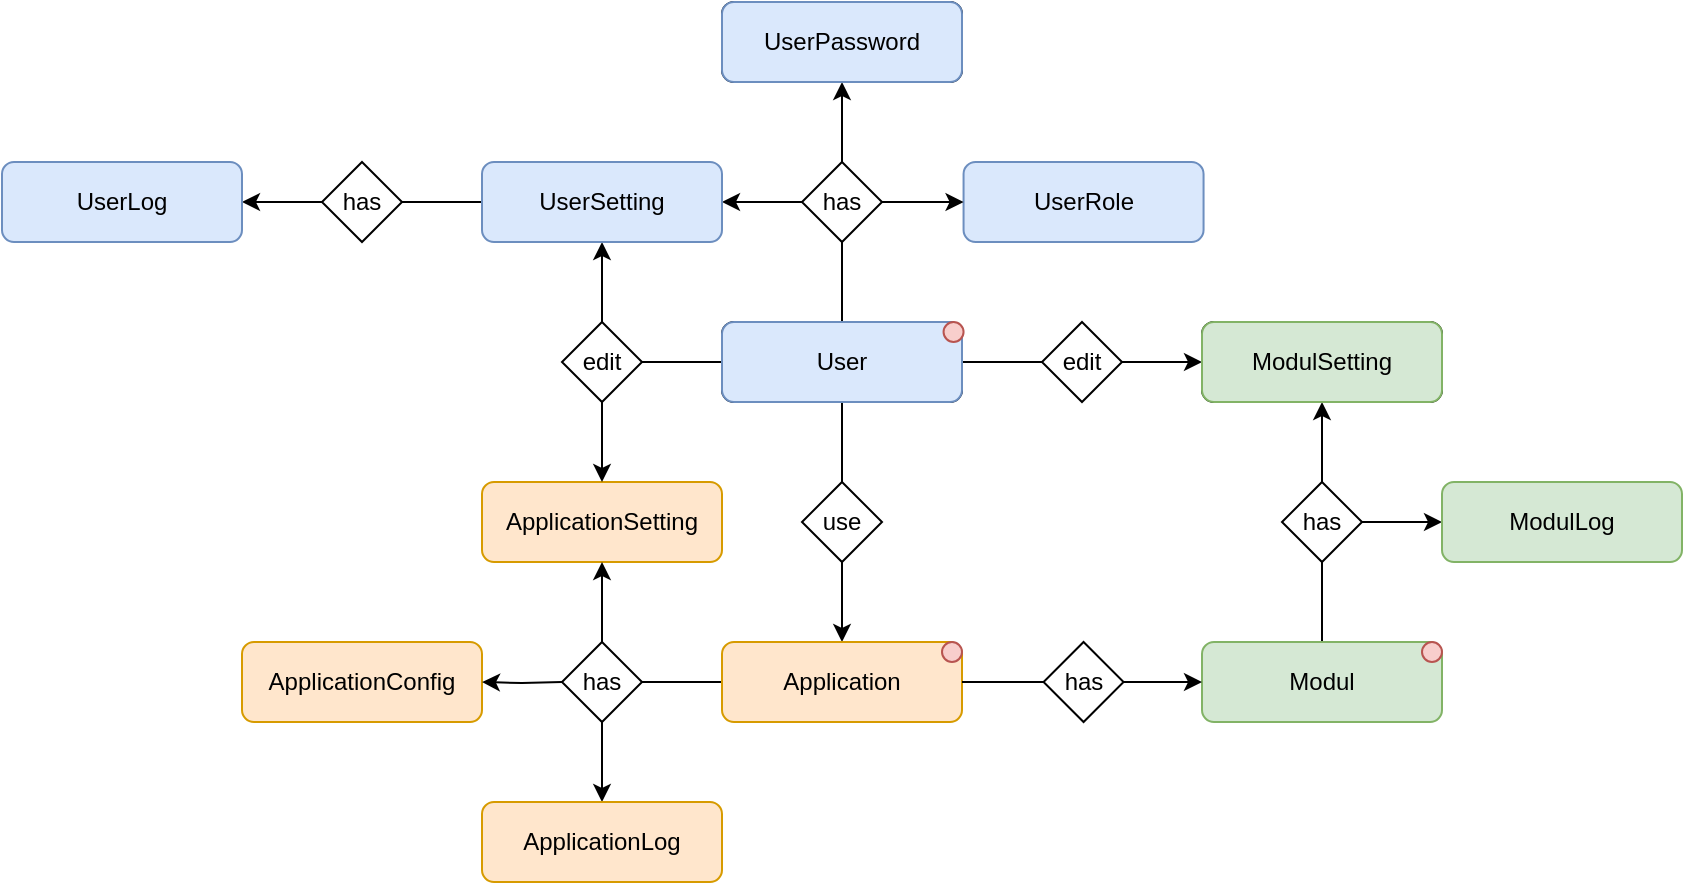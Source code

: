 <mxfile version="20.8.10" type="device" pages="2"><diagram name="Seite-1" id="E2EwAMjpNELXFLB1a2AX"><mxGraphModel dx="1619" dy="1180" grid="1" gridSize="10" guides="1" tooltips="1" connect="1" arrows="1" fold="1" page="1" pageScale="1" pageWidth="827" pageHeight="1169" math="0" shadow="0"><root><mxCell id="0"/><mxCell id="1" parent="0"/><mxCell id="QJ6_dsfT4FjdB7_x52vV-10" style="edgeStyle=orthogonalEdgeStyle;rounded=0;orthogonalLoop=1;jettySize=auto;html=1;exitX=1;exitY=0.5;exitDx=0;exitDy=0;entryX=0;entryY=0.5;entryDx=0;entryDy=0;strokeColor=none;endArrow=none;endFill=0;" parent="1" source="QJ6_dsfT4FjdB7_x52vV-1" target="QJ6_dsfT4FjdB7_x52vV-8" edge="1"><mxGeometry relative="1" as="geometry"/></mxCell><mxCell id="QJ6_dsfT4FjdB7_x52vV-11" style="edgeStyle=orthogonalEdgeStyle;rounded=0;orthogonalLoop=1;jettySize=auto;html=1;exitX=0.5;exitY=0;exitDx=0;exitDy=0;entryX=0.5;entryY=1;entryDx=0;entryDy=0;endArrow=none;endFill=0;" parent="1" source="QJ6_dsfT4FjdB7_x52vV-1" target="QJ6_dsfT4FjdB7_x52vV-8" edge="1"><mxGeometry relative="1" as="geometry"/></mxCell><mxCell id="QJ6_dsfT4FjdB7_x52vV-1" value="Modul" style="rounded=1;whiteSpace=wrap;html=1;fillColor=#d5e8d4;strokeColor=#82b366;" parent="1" vertex="1"><mxGeometry x="520" y="340" width="120" height="40" as="geometry"/></mxCell><mxCell id="QJ6_dsfT4FjdB7_x52vV-15" style="edgeStyle=orthogonalEdgeStyle;rounded=0;orthogonalLoop=1;jettySize=auto;html=1;exitX=1;exitY=0.5;exitDx=0;exitDy=0;entryX=0;entryY=0.5;entryDx=0;entryDy=0;endArrow=none;endFill=0;" parent="1" source="QJ6_dsfT4FjdB7_x52vV-2" target="QJ6_dsfT4FjdB7_x52vV-13" edge="1"><mxGeometry relative="1" as="geometry"/></mxCell><mxCell id="QJ6_dsfT4FjdB7_x52vV-17" style="edgeStyle=orthogonalEdgeStyle;rounded=0;orthogonalLoop=1;jettySize=auto;html=1;exitX=0.5;exitY=0;exitDx=0;exitDy=0;entryX=0.5;entryY=1;entryDx=0;entryDy=0;endArrow=none;endFill=0;" parent="1" source="QJ6_dsfT4FjdB7_x52vV-2" target="QJ6_dsfT4FjdB7_x52vV-16" edge="1"><mxGeometry relative="1" as="geometry"/></mxCell><mxCell id="QJ6_dsfT4FjdB7_x52vV-23" style="edgeStyle=orthogonalEdgeStyle;rounded=0;orthogonalLoop=1;jettySize=auto;html=1;exitX=0.5;exitY=1;exitDx=0;exitDy=0;entryX=0.5;entryY=0;entryDx=0;entryDy=0;endArrow=none;endFill=0;" parent="1" source="QJ6_dsfT4FjdB7_x52vV-2" target="QJ6_dsfT4FjdB7_x52vV-22" edge="1"><mxGeometry relative="1" as="geometry"><mxPoint x="340" y="260" as="sourcePoint"/></mxGeometry></mxCell><mxCell id="QJ6_dsfT4FjdB7_x52vV-39" style="edgeStyle=orthogonalEdgeStyle;rounded=0;orthogonalLoop=1;jettySize=auto;html=1;exitX=0;exitY=0.5;exitDx=0;exitDy=0;entryX=1;entryY=0.5;entryDx=0;entryDy=0;endArrow=none;endFill=0;" parent="1" source="QJ6_dsfT4FjdB7_x52vV-2" target="QJ6_dsfT4FjdB7_x52vV-38" edge="1"><mxGeometry relative="1" as="geometry"/></mxCell><mxCell id="QJ6_dsfT4FjdB7_x52vV-2" value="User" style="rounded=1;whiteSpace=wrap;html=1;" parent="1" vertex="1"><mxGeometry x="280" y="180" width="120" height="40" as="geometry"/></mxCell><mxCell id="QJ6_dsfT4FjdB7_x52vV-3" value="UserRole" style="rounded=1;whiteSpace=wrap;html=1;fillColor=#dae8fc;strokeColor=#6c8ebf;" parent="1" vertex="1"><mxGeometry x="400.78" y="100" width="120" height="40" as="geometry"/></mxCell><mxCell id="QJ6_dsfT4FjdB7_x52vV-4" value="ApplicationSetting" style="rounded=1;whiteSpace=wrap;html=1;fillColor=#ffe6cc;strokeColor=#d79b00;" parent="1" vertex="1"><mxGeometry x="160" y="260" width="120" height="40" as="geometry"/></mxCell><mxCell id="QJ6_dsfT4FjdB7_x52vV-5" value="ModulSetting" style="rounded=1;whiteSpace=wrap;html=1;" parent="1" vertex="1"><mxGeometry x="520" y="180" width="120" height="40" as="geometry"/></mxCell><mxCell id="QJ6_dsfT4FjdB7_x52vV-6" value="ApplicationConfig" style="rounded=1;whiteSpace=wrap;html=1;fillColor=#ffe6cc;strokeColor=#d79b00;" parent="1" vertex="1"><mxGeometry x="40" y="340" width="120" height="40" as="geometry"/></mxCell><mxCell id="QJ6_dsfT4FjdB7_x52vV-7" value="UserPassword" style="rounded=1;whiteSpace=wrap;html=1;" parent="1" vertex="1"><mxGeometry x="280" y="20" width="120" height="40" as="geometry"/></mxCell><mxCell id="QJ6_dsfT4FjdB7_x52vV-12" style="edgeStyle=orthogonalEdgeStyle;rounded=0;orthogonalLoop=1;jettySize=auto;html=1;exitX=0.5;exitY=0;exitDx=0;exitDy=0;entryX=0.5;entryY=1;entryDx=0;entryDy=0;endArrow=classic;endFill=1;" parent="1" source="QJ6_dsfT4FjdB7_x52vV-8" target="QJ6_dsfT4FjdB7_x52vV-5" edge="1"><mxGeometry relative="1" as="geometry"/></mxCell><mxCell id="QJ6_dsfT4FjdB7_x52vV-46" style="edgeStyle=orthogonalEdgeStyle;rounded=0;orthogonalLoop=1;jettySize=auto;html=1;exitX=1;exitY=0.5;exitDx=0;exitDy=0;entryX=0;entryY=0.5;entryDx=0;entryDy=0;endArrow=classic;endFill=1;" parent="1" source="QJ6_dsfT4FjdB7_x52vV-8" target="QJ6_dsfT4FjdB7_x52vV-45" edge="1"><mxGeometry relative="1" as="geometry"/></mxCell><mxCell id="QJ6_dsfT4FjdB7_x52vV-8" value="has" style="rhombus;whiteSpace=wrap;html=1;" parent="1" vertex="1"><mxGeometry x="560" y="260" width="40" height="40" as="geometry"/></mxCell><mxCell id="QJ6_dsfT4FjdB7_x52vV-41" style="edgeStyle=orthogonalEdgeStyle;rounded=0;orthogonalLoop=1;jettySize=auto;html=1;exitX=1;exitY=0.5;exitDx=0;exitDy=0;entryX=0;entryY=0.5;entryDx=0;entryDy=0;endArrow=classic;endFill=1;" parent="1" source="QJ6_dsfT4FjdB7_x52vV-13" target="QJ6_dsfT4FjdB7_x52vV-5" edge="1"><mxGeometry relative="1" as="geometry"/></mxCell><mxCell id="QJ6_dsfT4FjdB7_x52vV-13" value="edit" style="rhombus;whiteSpace=wrap;html=1;" parent="1" vertex="1"><mxGeometry x="440" y="180" width="40" height="40" as="geometry"/></mxCell><mxCell id="QJ6_dsfT4FjdB7_x52vV-18" style="edgeStyle=orthogonalEdgeStyle;rounded=0;orthogonalLoop=1;jettySize=auto;html=1;exitX=0.5;exitY=0;exitDx=0;exitDy=0;entryX=0.5;entryY=1;entryDx=0;entryDy=0;endArrow=classic;endFill=1;" parent="1" source="QJ6_dsfT4FjdB7_x52vV-16" target="QJ6_dsfT4FjdB7_x52vV-7" edge="1"><mxGeometry relative="1" as="geometry"/></mxCell><mxCell id="QJ6_dsfT4FjdB7_x52vV-42" style="edgeStyle=orthogonalEdgeStyle;rounded=0;orthogonalLoop=1;jettySize=auto;html=1;exitX=1;exitY=0.5;exitDx=0;exitDy=0;entryX=0;entryY=0.5;entryDx=0;entryDy=0;endArrow=classic;endFill=1;" parent="1" source="QJ6_dsfT4FjdB7_x52vV-16" target="QJ6_dsfT4FjdB7_x52vV-3" edge="1"><mxGeometry relative="1" as="geometry"/></mxCell><mxCell id="YKGge91PrLfxTzbFSjMu-2" style="edgeStyle=orthogonalEdgeStyle;rounded=0;orthogonalLoop=1;jettySize=auto;html=1;exitX=0;exitY=0.5;exitDx=0;exitDy=0;entryX=1;entryY=0.5;entryDx=0;entryDy=0;" parent="1" source="QJ6_dsfT4FjdB7_x52vV-16" target="YKGge91PrLfxTzbFSjMu-1" edge="1"><mxGeometry relative="1" as="geometry"/></mxCell><mxCell id="QJ6_dsfT4FjdB7_x52vV-16" value="has" style="rhombus;whiteSpace=wrap;html=1;" parent="1" vertex="1"><mxGeometry x="320" y="100" width="40" height="40" as="geometry"/></mxCell><mxCell id="QJ6_dsfT4FjdB7_x52vV-25" style="edgeStyle=orthogonalEdgeStyle;rounded=0;orthogonalLoop=1;jettySize=auto;html=1;exitX=0.5;exitY=1;exitDx=0;exitDy=0;entryX=0.5;entryY=0;entryDx=0;entryDy=0;endArrow=classic;endFill=1;" parent="1" source="QJ6_dsfT4FjdB7_x52vV-22" target="QJ6_dsfT4FjdB7_x52vV-24" edge="1"><mxGeometry relative="1" as="geometry"/></mxCell><mxCell id="QJ6_dsfT4FjdB7_x52vV-22" value="use" style="rhombus;whiteSpace=wrap;html=1;" parent="1" vertex="1"><mxGeometry x="320" y="260" width="40" height="40" as="geometry"/></mxCell><mxCell id="QJ6_dsfT4FjdB7_x52vV-27" style="edgeStyle=orthogonalEdgeStyle;rounded=0;orthogonalLoop=1;jettySize=auto;html=1;exitX=0;exitY=0.5;exitDx=0;exitDy=0;entryX=1;entryY=0.5;entryDx=0;entryDy=0;endArrow=none;endFill=0;" parent="1" source="QJ6_dsfT4FjdB7_x52vV-24" target="QJ6_dsfT4FjdB7_x52vV-26" edge="1"><mxGeometry relative="1" as="geometry"/></mxCell><mxCell id="QJ6_dsfT4FjdB7_x52vV-24" value="Application" style="rounded=1;whiteSpace=wrap;html=1;fillColor=#ffe6cc;strokeColor=#d79b00;" parent="1" vertex="1"><mxGeometry x="280" y="340" width="120" height="40" as="geometry"/></mxCell><mxCell id="QJ6_dsfT4FjdB7_x52vV-28" style="edgeStyle=orthogonalEdgeStyle;rounded=0;orthogonalLoop=1;jettySize=auto;html=1;exitX=0.5;exitY=0;exitDx=0;exitDy=0;entryX=0.5;entryY=1;entryDx=0;entryDy=0;endArrow=classic;endFill=1;" parent="1" source="QJ6_dsfT4FjdB7_x52vV-26" target="QJ6_dsfT4FjdB7_x52vV-4" edge="1"><mxGeometry relative="1" as="geometry"><Array as="points"><mxPoint x="220" y="320"/><mxPoint x="220" y="320"/></Array></mxGeometry></mxCell><mxCell id="QJ6_dsfT4FjdB7_x52vV-26" value="has" style="rhombus;whiteSpace=wrap;html=1;" parent="1" vertex="1"><mxGeometry x="200" y="340" width="40" height="40" as="geometry"/></mxCell><mxCell id="QJ6_dsfT4FjdB7_x52vV-31" style="edgeStyle=orthogonalEdgeStyle;rounded=0;orthogonalLoop=1;jettySize=auto;html=1;entryX=1;entryY=0.5;entryDx=0;entryDy=0;endArrow=classic;endFill=1;" parent="1" target="QJ6_dsfT4FjdB7_x52vV-6" edge="1"><mxGeometry relative="1" as="geometry"><mxPoint x="200" y="360" as="sourcePoint"/></mxGeometry></mxCell><mxCell id="QJ6_dsfT4FjdB7_x52vV-44" style="edgeStyle=orthogonalEdgeStyle;rounded=0;orthogonalLoop=1;jettySize=auto;html=1;exitX=0.5;exitY=1;exitDx=0;exitDy=0;entryX=0.5;entryY=0;entryDx=0;entryDy=0;endArrow=classic;endFill=1;" parent="1" source="QJ6_dsfT4FjdB7_x52vV-26" target="QJ6_dsfT4FjdB7_x52vV-43" edge="1"><mxGeometry relative="1" as="geometry"/></mxCell><mxCell id="QJ6_dsfT4FjdB7_x52vV-32" style="edgeStyle=orthogonalEdgeStyle;rounded=0;orthogonalLoop=1;jettySize=auto;html=1;exitX=1;exitY=0.5;exitDx=0;exitDy=0;entryX=0;entryY=0.5;entryDx=0;entryDy=0;endArrow=none;endFill=0;" parent="1" source="QJ6_dsfT4FjdB7_x52vV-24" target="QJ6_dsfT4FjdB7_x52vV-34" edge="1"><mxGeometry relative="1" as="geometry"><mxPoint x="400.78" y="360" as="sourcePoint"/></mxGeometry></mxCell><mxCell id="QJ6_dsfT4FjdB7_x52vV-33" style="edgeStyle=orthogonalEdgeStyle;rounded=0;orthogonalLoop=1;jettySize=auto;html=1;exitX=1;exitY=0.5;exitDx=0;exitDy=0;entryX=0;entryY=0.5;entryDx=0;entryDy=0;endArrow=classic;endFill=1;" parent="1" source="QJ6_dsfT4FjdB7_x52vV-34" target="QJ6_dsfT4FjdB7_x52vV-1" edge="1"><mxGeometry relative="1" as="geometry"><mxPoint x="519.22" y="360.44" as="targetPoint"/></mxGeometry></mxCell><mxCell id="QJ6_dsfT4FjdB7_x52vV-34" value="has" style="rhombus;whiteSpace=wrap;html=1;" parent="1" vertex="1"><mxGeometry x="440.78" y="340" width="40" height="40" as="geometry"/></mxCell><mxCell id="QJ6_dsfT4FjdB7_x52vV-40" style="edgeStyle=orthogonalEdgeStyle;rounded=0;orthogonalLoop=1;jettySize=auto;html=1;exitX=0.5;exitY=1;exitDx=0;exitDy=0;entryX=0.5;entryY=0;entryDx=0;entryDy=0;endArrow=classic;endFill=1;" parent="1" source="QJ6_dsfT4FjdB7_x52vV-38" target="QJ6_dsfT4FjdB7_x52vV-4" edge="1"><mxGeometry relative="1" as="geometry"/></mxCell><mxCell id="YKGge91PrLfxTzbFSjMu-3" value="" style="edgeStyle=orthogonalEdgeStyle;rounded=0;orthogonalLoop=1;jettySize=auto;html=1;exitX=0.5;exitY=0;exitDx=0;exitDy=0;entryX=0.5;entryY=1;entryDx=0;entryDy=0;" parent="1" source="QJ6_dsfT4FjdB7_x52vV-38" target="YKGge91PrLfxTzbFSjMu-1" edge="1"><mxGeometry relative="1" as="geometry"/></mxCell><mxCell id="QJ6_dsfT4FjdB7_x52vV-38" value="edit" style="rhombus;whiteSpace=wrap;html=1;" parent="1" vertex="1"><mxGeometry x="200" y="180" width="40" height="40" as="geometry"/></mxCell><mxCell id="QJ6_dsfT4FjdB7_x52vV-43" value="ApplicationLog" style="rounded=1;whiteSpace=wrap;html=1;fillColor=#ffe6cc;strokeColor=#d79b00;" parent="1" vertex="1"><mxGeometry x="160.0" y="420" width="120" height="40" as="geometry"/></mxCell><mxCell id="QJ6_dsfT4FjdB7_x52vV-45" value="ModulLog" style="rounded=1;whiteSpace=wrap;html=1;fillColor=#d5e8d4;strokeColor=#82b366;" parent="1" vertex="1"><mxGeometry x="640" y="260" width="120" height="40" as="geometry"/></mxCell><mxCell id="QJ6_dsfT4FjdB7_x52vV-47" value="UserPassword" style="rounded=1;whiteSpace=wrap;html=1;fillColor=#dae8fc;strokeColor=#6c8ebf;" parent="1" vertex="1"><mxGeometry x="280" y="20" width="120" height="40" as="geometry"/></mxCell><mxCell id="QJ6_dsfT4FjdB7_x52vV-48" value="User" style="rounded=1;whiteSpace=wrap;html=1;fillColor=#dae8fc;strokeColor=#6c8ebf;" parent="1" vertex="1"><mxGeometry x="280" y="180" width="120" height="40" as="geometry"/></mxCell><mxCell id="QJ6_dsfT4FjdB7_x52vV-49" value="ModulSetting" style="rounded=1;whiteSpace=wrap;html=1;fillColor=#d5e8d4;strokeColor=#82b366;" parent="1" vertex="1"><mxGeometry x="520" y="180" width="120" height="40" as="geometry"/></mxCell><mxCell id="QJ6_dsfT4FjdB7_x52vV-50" value="" style="ellipse;whiteSpace=wrap;html=1;aspect=fixed;fillColor=#f8cecc;strokeColor=#b85450;" parent="1" vertex="1"><mxGeometry x="390.78" y="180" width="10" height="10" as="geometry"/></mxCell><mxCell id="QJ6_dsfT4FjdB7_x52vV-51" value="" style="ellipse;whiteSpace=wrap;html=1;aspect=fixed;fillColor=#f8cecc;strokeColor=#b85450;" parent="1" vertex="1"><mxGeometry x="390" y="340" width="10" height="10" as="geometry"/></mxCell><mxCell id="QJ6_dsfT4FjdB7_x52vV-52" value="" style="ellipse;whiteSpace=wrap;html=1;aspect=fixed;fillColor=#f8cecc;strokeColor=#b85450;" parent="1" vertex="1"><mxGeometry x="630" y="340" width="10" height="10" as="geometry"/></mxCell><mxCell id="YKGge91PrLfxTzbFSjMu-7" style="edgeStyle=orthogonalEdgeStyle;rounded=0;orthogonalLoop=1;jettySize=auto;html=1;exitX=0;exitY=0.5;exitDx=0;exitDy=0;entryX=1;entryY=0.5;entryDx=0;entryDy=0;endArrow=none;endFill=0;" parent="1" source="YKGge91PrLfxTzbFSjMu-1" target="YKGge91PrLfxTzbFSjMu-5" edge="1"><mxGeometry relative="1" as="geometry"/></mxCell><mxCell id="YKGge91PrLfxTzbFSjMu-1" value="UserSetting" style="rounded=1;whiteSpace=wrap;html=1;fillColor=#dae8fc;strokeColor=#6c8ebf;" parent="1" vertex="1"><mxGeometry x="160" y="100" width="120" height="40" as="geometry"/></mxCell><mxCell id="YKGge91PrLfxTzbFSjMu-4" style="edgeStyle=orthogonalEdgeStyle;rounded=0;orthogonalLoop=1;jettySize=auto;html=1;exitX=0;exitY=0.5;exitDx=0;exitDy=0;entryX=1;entryY=0.5;entryDx=0;entryDy=0;endArrow=classic;endFill=1;" parent="1" source="YKGge91PrLfxTzbFSjMu-5" target="YKGge91PrLfxTzbFSjMu-6" edge="1"><mxGeometry relative="1" as="geometry"/></mxCell><mxCell id="YKGge91PrLfxTzbFSjMu-5" value="has" style="rhombus;whiteSpace=wrap;html=1;" parent="1" vertex="1"><mxGeometry x="80" y="100" width="40" height="40" as="geometry"/></mxCell><mxCell id="YKGge91PrLfxTzbFSjMu-6" value="UserLog" style="rounded=1;whiteSpace=wrap;html=1;fillColor=#dae8fc;strokeColor=#6c8ebf;" parent="1" vertex="1"><mxGeometry x="-80" y="100" width="120" height="40" as="geometry"/></mxCell></root></mxGraphModel></diagram><diagram id="8eWTNNtd3y5N6oEfAa8F" name="Seite-2"><mxGraphModel dx="1487" dy="983" grid="1" gridSize="10" guides="1" tooltips="1" connect="1" arrows="1" fold="1" page="1" pageScale="1" pageWidth="827" pageHeight="1169" math="0" shadow="0"><root><mxCell id="0"/><mxCell id="1" parent="0"/><mxCell id="EBbBJT4keIVsuFKRfgBk-3" style="edgeStyle=none;rounded=0;orthogonalLoop=1;jettySize=auto;html=1;exitX=1;exitY=0.5;exitDx=0;exitDy=0;entryX=0;entryY=0.5;entryDx=0;entryDy=0;endArrow=none;endFill=0;dashed=1;" parent="1" source="5HBSB-G53d8HIczLlADJ-1" target="EBbBJT4keIVsuFKRfgBk-17" edge="1"><mxGeometry relative="1" as="geometry"><mxPoint x="400.0" y="340" as="targetPoint"/><Array as="points"><mxPoint x="390" y="340"/></Array></mxGeometry></mxCell><mxCell id="EBbBJT4keIVsuFKRfgBk-4" style="edgeStyle=none;rounded=0;orthogonalLoop=1;jettySize=auto;html=1;exitX=1;exitY=0;exitDx=0;exitDy=0;entryX=0;entryY=0.5;entryDx=0;entryDy=0;endArrow=none;endFill=0;" parent="1" source="EBbBJT4keIVsuFKRfgBk-37" target="EBbBJT4keIVsuFKRfgBk-1" edge="1"><mxGeometry relative="1" as="geometry"/></mxCell><mxCell id="EBbBJT4keIVsuFKRfgBk-6" style="edgeStyle=none;rounded=0;orthogonalLoop=1;jettySize=auto;html=1;exitX=1;exitY=1;exitDx=0;exitDy=0;entryX=0;entryY=0.5;entryDx=0;entryDy=0;endArrow=none;endFill=0;" parent="1" source="EBbBJT4keIVsuFKRfgBk-37" target="EBbBJT4keIVsuFKRfgBk-5" edge="1"><mxGeometry relative="1" as="geometry"/></mxCell><mxCell id="EBbBJT4keIVsuFKRfgBk-16" style="edgeStyle=none;rounded=0;orthogonalLoop=1;jettySize=auto;html=1;exitX=0;exitY=0.5;exitDx=0;exitDy=0;entryX=1;entryY=0.5;entryDx=0;entryDy=0;dashed=1;endArrow=none;endFill=0;" parent="1" source="5HBSB-G53d8HIczLlADJ-1" target="EBbBJT4keIVsuFKRfgBk-15" edge="1"><mxGeometry relative="1" as="geometry"/></mxCell><mxCell id="5HBSB-G53d8HIczLlADJ-1" value="User" style="rounded=1;whiteSpace=wrap;html=1;" parent="1" vertex="1"><mxGeometry x="240" y="320" width="120" height="40" as="geometry"/></mxCell><mxCell id="5HBSB-G53d8HIczLlADJ-3" style="edgeStyle=orthogonalEdgeStyle;rounded=0;orthogonalLoop=1;jettySize=auto;html=1;exitX=0.5;exitY=1;exitDx=0;exitDy=0;endArrow=none;endFill=0;" parent="1" source="5HBSB-G53d8HIczLlADJ-2" target="5HBSB-G53d8HIczLlADJ-1" edge="1"><mxGeometry relative="1" as="geometry"/></mxCell><mxCell id="5HBSB-G53d8HIczLlADJ-2" value="&lt;strong&gt;UserID&lt;/strong&gt; (PK)" style="ellipse;whiteSpace=wrap;html=1;" parent="1" vertex="1"><mxGeometry x="260" y="240" width="80" height="40" as="geometry"/></mxCell><mxCell id="EBbBJT4keIVsuFKRfgBk-2" style="rounded=0;orthogonalLoop=1;jettySize=auto;html=1;exitX=0;exitY=1;exitDx=0;exitDy=0;entryX=0.75;entryY=0;entryDx=0;entryDy=0;endArrow=none;endFill=0;" parent="1" source="5HBSB-G53d8HIczLlADJ-5" target="5HBSB-G53d8HIczLlADJ-1" edge="1"><mxGeometry relative="1" as="geometry"/></mxCell><mxCell id="5HBSB-G53d8HIczLlADJ-5" value="Username" style="ellipse;whiteSpace=wrap;html=1;" parent="1" vertex="1"><mxGeometry x="360" y="240" width="80" height="40" as="geometry"/></mxCell><mxCell id="EBbBJT4keIVsuFKRfgBk-1" value="CreatedAt" style="ellipse;whiteSpace=wrap;html=1;" parent="1" vertex="1"><mxGeometry x="380" y="290" width="80" height="40" as="geometry"/></mxCell><mxCell id="EBbBJT4keIVsuFKRfgBk-5" value="UpdatedAt" style="ellipse;whiteSpace=wrap;html=1;" parent="1" vertex="1"><mxGeometry x="380" y="360" width="80" height="40" as="geometry"/></mxCell><mxCell id="EBbBJT4keIVsuFKRfgBk-7" value="UserPassword" style="rounded=1;whiteSpace=wrap;html=1;" parent="1" vertex="1"><mxGeometry x="560" y="320" width="120" height="40" as="geometry"/></mxCell><mxCell id="EBbBJT4keIVsuFKRfgBk-9" style="edgeStyle=orthogonalEdgeStyle;rounded=0;orthogonalLoop=1;jettySize=auto;html=1;exitX=0.5;exitY=1;exitDx=0;exitDy=0;endArrow=none;endFill=0;" parent="1" source="EBbBJT4keIVsuFKRfgBk-10" edge="1"><mxGeometry relative="1" as="geometry"><mxPoint x="620.0" y="320" as="targetPoint"/></mxGeometry></mxCell><mxCell id="EBbBJT4keIVsuFKRfgBk-10" value="&lt;strong&gt;PW_ID&lt;/strong&gt; (PK)" style="ellipse;whiteSpace=wrap;html=1;" parent="1" vertex="1"><mxGeometry x="580" y="240" width="80" height="40" as="geometry"/></mxCell><mxCell id="EBbBJT4keIVsuFKRfgBk-13" style="edgeStyle=none;rounded=0;orthogonalLoop=1;jettySize=auto;html=1;exitX=0;exitY=1;exitDx=0;exitDy=0;entryX=0.75;entryY=0;entryDx=0;entryDy=0;endArrow=none;endFill=0;" parent="1" source="EBbBJT4keIVsuFKRfgBk-11" target="EBbBJT4keIVsuFKRfgBk-7" edge="1"><mxGeometry relative="1" as="geometry"/></mxCell><mxCell id="EBbBJT4keIVsuFKRfgBk-11" value="PW_hash" style="ellipse;whiteSpace=wrap;html=1;" parent="1" vertex="1"><mxGeometry x="680" y="240" width="80" height="40" as="geometry"/></mxCell><mxCell id="EBbBJT4keIVsuFKRfgBk-14" style="edgeStyle=none;rounded=0;orthogonalLoop=1;jettySize=auto;html=1;exitX=0;exitY=0.5;exitDx=0;exitDy=0;entryX=1;entryY=0.5;entryDx=0;entryDy=0;endArrow=none;endFill=0;" parent="1" source="EBbBJT4keIVsuFKRfgBk-12" target="EBbBJT4keIVsuFKRfgBk-7" edge="1"><mxGeometry relative="1" as="geometry"/></mxCell><mxCell id="EBbBJT4keIVsuFKRfgBk-12" value="PW_key" style="ellipse;whiteSpace=wrap;html=1;" parent="1" vertex="1"><mxGeometry x="720" y="320" width="80" height="40" as="geometry"/></mxCell><mxCell id="EBbBJT4keIVsuFKRfgBk-54" style="edgeStyle=none;rounded=0;orthogonalLoop=1;jettySize=auto;html=1;exitX=0;exitY=0.5;exitDx=0;exitDy=0;entryX=1;entryY=0.5;entryDx=0;entryDy=0;endArrow=classic;endFill=1;dashed=1;startArrow=none;startFill=0;" parent="1" source="EBbBJT4keIVsuFKRfgBk-15" target="EBbBJT4keIVsuFKRfgBk-51" edge="1"><mxGeometry relative="1" as="geometry"/></mxCell><mxCell id="EBbBJT4keIVsuFKRfgBk-15" value="uses" style="rhombus;whiteSpace=wrap;html=1;" parent="1" vertex="1"><mxGeometry x="140" y="320" width="40" height="40" as="geometry"/></mxCell><mxCell id="EBbBJT4keIVsuFKRfgBk-18" style="edgeStyle=none;rounded=0;orthogonalLoop=1;jettySize=auto;html=1;exitX=1;exitY=0.5;exitDx=0;exitDy=0;entryX=0;entryY=0.5;entryDx=0;entryDy=0;dashed=1;endArrow=classic;endFill=1;" parent="1" source="EBbBJT4keIVsuFKRfgBk-17" target="EBbBJT4keIVsuFKRfgBk-7" edge="1"><mxGeometry relative="1" as="geometry"/></mxCell><mxCell id="EBbBJT4keIVsuFKRfgBk-32" style="edgeStyle=none;rounded=0;orthogonalLoop=1;jettySize=auto;html=1;exitX=0.5;exitY=1;exitDx=0;exitDy=0;entryX=0.5;entryY=0;entryDx=0;entryDy=0;endArrow=classic;endFill=1;dashed=1;" parent="1" source="EBbBJT4keIVsuFKRfgBk-17" target="EBbBJT4keIVsuFKRfgBk-27" edge="1"><mxGeometry relative="1" as="geometry"/></mxCell><mxCell id="EBbBJT4keIVsuFKRfgBk-17" value="has" style="rhombus;whiteSpace=wrap;html=1;" parent="1" vertex="1"><mxGeometry x="460" y="320" width="40" height="40" as="geometry"/></mxCell><mxCell id="EBbBJT4keIVsuFKRfgBk-26" style="edgeStyle=none;rounded=0;orthogonalLoop=1;jettySize=auto;html=1;exitX=0.5;exitY=1;exitDx=0;exitDy=0;entryX=0.5;entryY=0;entryDx=0;entryDy=0;dashed=1;endArrow=none;endFill=0;startArrow=classic;startFill=1;" parent="1" source="EBbBJT4keIVsuFKRfgBk-19" target="EBbBJT4keIVsuFKRfgBk-17" edge="1"><mxGeometry relative="1" as="geometry"/></mxCell><mxCell id="EBbBJT4keIVsuFKRfgBk-19" value="UserRole" style="rounded=1;whiteSpace=wrap;html=1;fillColor=#dae8fc;strokeColor=#6c8ebf;" parent="1" vertex="1"><mxGeometry x="420" y="180" width="120" height="40" as="geometry"/></mxCell><mxCell id="EBbBJT4keIVsuFKRfgBk-20" style="edgeStyle=orthogonalEdgeStyle;rounded=0;orthogonalLoop=1;jettySize=auto;html=1;exitX=0.5;exitY=1;exitDx=0;exitDy=0;endArrow=none;endFill=0;" parent="1" source="EBbBJT4keIVsuFKRfgBk-21" edge="1"><mxGeometry relative="1" as="geometry"><mxPoint x="480" y="180" as="targetPoint"/></mxGeometry></mxCell><mxCell id="EBbBJT4keIVsuFKRfgBk-21" value="&lt;strong&gt;RoleID&lt;/strong&gt;&amp;nbsp;(PK)" style="ellipse;whiteSpace=wrap;html=1;" parent="1" vertex="1"><mxGeometry x="440" y="100" width="80" height="40" as="geometry"/></mxCell><mxCell id="EBbBJT4keIVsuFKRfgBk-22" style="edgeStyle=none;rounded=0;orthogonalLoop=1;jettySize=auto;html=1;exitX=0;exitY=1;exitDx=0;exitDy=0;entryX=0.75;entryY=0;entryDx=0;entryDy=0;endArrow=none;endFill=0;" parent="1" source="EBbBJT4keIVsuFKRfgBk-23" target="EBbBJT4keIVsuFKRfgBk-19" edge="1"><mxGeometry relative="1" as="geometry"/></mxCell><mxCell id="EBbBJT4keIVsuFKRfgBk-23" value="RoleName" style="ellipse;whiteSpace=wrap;html=1;" parent="1" vertex="1"><mxGeometry x="540" y="100" width="80" height="40" as="geometry"/></mxCell><mxCell id="EBbBJT4keIVsuFKRfgBk-34" style="edgeStyle=none;rounded=0;orthogonalLoop=1;jettySize=auto;html=1;exitX=0.75;exitY=1;exitDx=0;exitDy=0;entryX=0;entryY=0;entryDx=0;entryDy=0;endArrow=none;endFill=0;" parent="1" source="EBbBJT4keIVsuFKRfgBk-38" target="EBbBJT4keIVsuFKRfgBk-33" edge="1"><mxGeometry relative="1" as="geometry"/></mxCell><mxCell id="EBbBJT4keIVsuFKRfgBk-27" value="UserRole" style="rounded=1;whiteSpace=wrap;html=1;" parent="1" vertex="1"><mxGeometry x="420" y="460" width="120" height="40" as="geometry"/></mxCell><mxCell id="EBbBJT4keIVsuFKRfgBk-28" style="edgeStyle=none;rounded=0;orthogonalLoop=1;jettySize=auto;html=1;exitX=1;exitY=0.5;exitDx=0;exitDy=0;entryX=0;entryY=0.5;entryDx=0;entryDy=0;endArrow=none;endFill=0;" parent="1" source="EBbBJT4keIVsuFKRfgBk-38" target="EBbBJT4keIVsuFKRfgBk-30" edge="1"><mxGeometry relative="1" as="geometry"><mxPoint x="510.0" y="500" as="sourcePoint"/></mxGeometry></mxCell><mxCell id="EBbBJT4keIVsuFKRfgBk-29" style="edgeStyle=none;rounded=0;orthogonalLoop=1;jettySize=auto;html=1;exitX=0.5;exitY=1;exitDx=0;exitDy=0;entryX=0.5;entryY=0;entryDx=0;entryDy=0;endArrow=none;endFill=0;" parent="1" target="EBbBJT4keIVsuFKRfgBk-31" edge="1"><mxGeometry relative="1" as="geometry"><mxPoint x="480.0" y="500" as="sourcePoint"/></mxGeometry></mxCell><mxCell id="EBbBJT4keIVsuFKRfgBk-30" value="SettingName" style="ellipse;whiteSpace=wrap;html=1;" parent="1" vertex="1"><mxGeometry x="580" y="460" width="80" height="40" as="geometry"/></mxCell><mxCell id="EBbBJT4keIVsuFKRfgBk-31" value="&lt;strong&gt;SettingID&lt;/strong&gt; (PK)" style="ellipse;whiteSpace=wrap;html=1;" parent="1" vertex="1"><mxGeometry x="440" y="540" width="80" height="40" as="geometry"/></mxCell><mxCell id="EBbBJT4keIVsuFKRfgBk-33" value="&lt;strong&gt;UserID&lt;/strong&gt; (FK)" style="ellipse;whiteSpace=wrap;html=1;" parent="1" vertex="1"><mxGeometry x="540" y="540" width="80" height="40" as="geometry"/></mxCell><mxCell id="EBbBJT4keIVsuFKRfgBk-36" style="edgeStyle=none;rounded=0;orthogonalLoop=1;jettySize=auto;html=1;exitX=0;exitY=1;exitDx=0;exitDy=0;entryX=0.75;entryY=0;entryDx=0;entryDy=0;endArrow=none;endFill=0;" parent="1" source="EBbBJT4keIVsuFKRfgBk-35" target="EBbBJT4keIVsuFKRfgBk-38" edge="1"><mxGeometry relative="1" as="geometry"/></mxCell><mxCell id="EBbBJT4keIVsuFKRfgBk-35" value="SettingValue" style="ellipse;whiteSpace=wrap;html=1;" parent="1" vertex="1"><mxGeometry x="540" y="400" width="80" height="40" as="geometry"/></mxCell><mxCell id="EBbBJT4keIVsuFKRfgBk-37" value="User" style="rounded=1;whiteSpace=wrap;html=1;fillColor=#dae8fc;strokeColor=#6c8ebf;" parent="1" vertex="1"><mxGeometry x="240" y="320" width="120" height="40" as="geometry"/></mxCell><mxCell id="EBbBJT4keIVsuFKRfgBk-38" value="UserSetting" style="rounded=1;whiteSpace=wrap;html=1;fillColor=#dae8fc;strokeColor=#6c8ebf;" parent="1" vertex="1"><mxGeometry x="420" y="460" width="120" height="40" as="geometry"/></mxCell><mxCell id="EBbBJT4keIVsuFKRfgBk-39" value="UserPassword" style="rounded=1;whiteSpace=wrap;html=1;fillColor=#dae8fc;strokeColor=#6c8ebf;" parent="1" vertex="1"><mxGeometry x="560" y="320" width="120" height="40" as="geometry"/></mxCell><mxCell id="EBbBJT4keIVsuFKRfgBk-40" style="edgeStyle=none;rounded=0;orthogonalLoop=1;jettySize=auto;html=1;exitX=0.75;exitY=1;exitDx=0;exitDy=0;entryX=0;entryY=0;entryDx=0;entryDy=0;endArrow=none;endFill=0;" parent="1" source="EBbBJT4keIVsuFKRfgBk-43" target="EBbBJT4keIVsuFKRfgBk-48" edge="1"><mxGeometry relative="1" as="geometry"/></mxCell><mxCell id="EBbBJT4keIVsuFKRfgBk-41" style="edgeStyle=none;rounded=0;orthogonalLoop=1;jettySize=auto;html=1;exitX=0.25;exitY=1;exitDx=0;exitDy=0;entryX=1;entryY=0;entryDx=0;entryDy=0;endArrow=none;endFill=0;" parent="1" source="EBbBJT4keIVsuFKRfgBk-51" target="EBbBJT4keIVsuFKRfgBk-49" edge="1"><mxGeometry relative="1" as="geometry"/></mxCell><mxCell id="EBbBJT4keIVsuFKRfgBk-42" style="edgeStyle=none;rounded=0;orthogonalLoop=1;jettySize=auto;html=1;exitX=0;exitY=0.5;exitDx=0;exitDy=0;entryX=1;entryY=0.5;entryDx=0;entryDy=0;dashed=1;endArrow=none;endFill=0;" parent="1" source="EBbBJT4keIVsuFKRfgBk-43" target="EBbBJT4keIVsuFKRfgBk-50" edge="1"><mxGeometry relative="1" as="geometry"/></mxCell><mxCell id="EBbBJT4keIVsuFKRfgBk-43" value="User" style="rounded=1;whiteSpace=wrap;html=1;" parent="1" vertex="1"><mxGeometry x="-40" y="320" width="120" height="40" as="geometry"/></mxCell><mxCell id="EBbBJT4keIVsuFKRfgBk-44" style="edgeStyle=orthogonalEdgeStyle;rounded=0;orthogonalLoop=1;jettySize=auto;html=1;exitX=0.5;exitY=1;exitDx=0;exitDy=0;endArrow=none;endFill=0;" parent="1" source="EBbBJT4keIVsuFKRfgBk-45" target="EBbBJT4keIVsuFKRfgBk-43" edge="1"><mxGeometry relative="1" as="geometry"/></mxCell><mxCell id="EBbBJT4keIVsuFKRfgBk-45" value="&lt;strong&gt;AppID&lt;/strong&gt; (PK)" style="ellipse;whiteSpace=wrap;html=1;" parent="1" vertex="1"><mxGeometry x="-20" y="240" width="80" height="40" as="geometry"/></mxCell><mxCell id="EBbBJT4keIVsuFKRfgBk-46" style="rounded=0;orthogonalLoop=1;jettySize=auto;html=1;exitX=0;exitY=1;exitDx=0;exitDy=0;entryX=0.75;entryY=0;entryDx=0;entryDy=0;endArrow=none;endFill=0;" parent="1" source="EBbBJT4keIVsuFKRfgBk-47" target="EBbBJT4keIVsuFKRfgBk-43" edge="1"><mxGeometry relative="1" as="geometry"/></mxCell><mxCell id="EBbBJT4keIVsuFKRfgBk-47" value="AppName" style="ellipse;whiteSpace=wrap;html=1;" parent="1" vertex="1"><mxGeometry x="80" y="240" width="80" height="40" as="geometry"/></mxCell><mxCell id="EBbBJT4keIVsuFKRfgBk-48" value="CreatedAt" style="ellipse;whiteSpace=wrap;html=1;" parent="1" vertex="1"><mxGeometry x="80" y="400" width="80" height="40" as="geometry"/></mxCell><mxCell id="EBbBJT4keIVsuFKRfgBk-49" value="UpdatedAt" style="ellipse;whiteSpace=wrap;html=1;" parent="1" vertex="1"><mxGeometry x="-120" y="400" width="80" height="40" as="geometry"/></mxCell><mxCell id="EBbBJT4keIVsuFKRfgBk-50" value="has" style="rhombus;whiteSpace=wrap;html=1;" parent="1" vertex="1"><mxGeometry x="-180" y="320" width="40" height="40" as="geometry"/></mxCell><mxCell id="EBbBJT4keIVsuFKRfgBk-53" style="edgeStyle=none;rounded=0;orthogonalLoop=1;jettySize=auto;html=1;exitX=0.25;exitY=0;exitDx=0;exitDy=0;entryX=1;entryY=1;entryDx=0;entryDy=0;endArrow=none;endFill=0;" parent="1" source="EBbBJT4keIVsuFKRfgBk-51" target="EBbBJT4keIVsuFKRfgBk-52" edge="1"><mxGeometry relative="1" as="geometry"/></mxCell><mxCell id="EBbBJT4keIVsuFKRfgBk-51" value="Application" style="rounded=1;whiteSpace=wrap;html=1;fillColor=#d5e8d4;strokeColor=#82b366;" parent="1" vertex="1"><mxGeometry x="-40" y="320" width="120" height="40" as="geometry"/></mxCell><mxCell id="EBbBJT4keIVsuFKRfgBk-52" value="Description" style="ellipse;whiteSpace=wrap;html=1;" parent="1" vertex="1"><mxGeometry x="-120" y="240" width="80" height="40" as="geometry"/></mxCell><mxCell id="EBbBJT4keIVsuFKRfgBk-59" value="User" style="rounded=1;whiteSpace=wrap;html=1;" parent="1" vertex="1"><mxGeometry x="-220" y="180" width="120" height="40" as="geometry"/></mxCell><mxCell id="EBbBJT4keIVsuFKRfgBk-60" style="edgeStyle=orthogonalEdgeStyle;rounded=0;orthogonalLoop=1;jettySize=auto;html=1;exitX=0.5;exitY=1;exitDx=0;exitDy=0;endArrow=none;endFill=0;" parent="1" source="EBbBJT4keIVsuFKRfgBk-61" target="EBbBJT4keIVsuFKRfgBk-59" edge="1"><mxGeometry relative="1" as="geometry"/></mxCell><mxCell id="EBbBJT4keIVsuFKRfgBk-61" value="&lt;strong&gt;SettingID&lt;/strong&gt; (PK)" style="ellipse;whiteSpace=wrap;html=1;" parent="1" vertex="1"><mxGeometry x="-200" y="100" width="80" height="40" as="geometry"/></mxCell><mxCell id="EBbBJT4keIVsuFKRfgBk-62" style="rounded=0;orthogonalLoop=1;jettySize=auto;html=1;exitX=0;exitY=1;exitDx=0;exitDy=0;entryX=0.75;entryY=0;entryDx=0;entryDy=0;endArrow=none;endFill=0;" parent="1" source="EBbBJT4keIVsuFKRfgBk-63" target="EBbBJT4keIVsuFKRfgBk-59" edge="1"><mxGeometry relative="1" as="geometry"/></mxCell><mxCell id="EBbBJT4keIVsuFKRfgBk-63" value="&lt;strong&gt;AppID&lt;/strong&gt; (FK)" style="ellipse;whiteSpace=wrap;html=1;" parent="1" vertex="1"><mxGeometry x="-100" y="100" width="80" height="40" as="geometry"/></mxCell><mxCell id="EBbBJT4keIVsuFKRfgBk-69" style="edgeStyle=none;rounded=0;orthogonalLoop=1;jettySize=auto;html=1;exitX=0.5;exitY=1;exitDx=0;exitDy=0;entryX=0.5;entryY=0;entryDx=0;entryDy=0;dashed=1;endArrow=none;endFill=0;startArrow=classic;startFill=1;" parent="1" source="EBbBJT4keIVsuFKRfgBk-67" target="EBbBJT4keIVsuFKRfgBk-50" edge="1"><mxGeometry relative="1" as="geometry"/></mxCell><mxCell id="EBbBJT4keIVsuFKRfgBk-71" style="edgeStyle=none;rounded=0;orthogonalLoop=1;jettySize=auto;html=1;exitX=1;exitY=0.5;exitDx=0;exitDy=0;entryX=0;entryY=0.5;entryDx=0;entryDy=0;endArrow=none;endFill=0;" parent="1" source="EBbBJT4keIVsuFKRfgBk-67" target="EBbBJT4keIVsuFKRfgBk-70" edge="1"><mxGeometry relative="1" as="geometry"/></mxCell><mxCell id="EBbBJT4keIVsuFKRfgBk-67" value="ApplicationSetting" style="rounded=1;whiteSpace=wrap;html=1;fillColor=#d5e8d4;strokeColor=#82b366;" parent="1" vertex="1"><mxGeometry x="-220" y="180" width="120" height="40" as="geometry"/></mxCell><mxCell id="EBbBJT4keIVsuFKRfgBk-70" value="SettingName" style="ellipse;whiteSpace=wrap;html=1;" parent="1" vertex="1"><mxGeometry x="-60" y="180" width="80" height="40" as="geometry"/></mxCell><mxCell id="EBbBJT4keIVsuFKRfgBk-73" style="edgeStyle=none;rounded=0;orthogonalLoop=1;jettySize=auto;html=1;exitX=1;exitY=1;exitDx=0;exitDy=0;entryX=0.25;entryY=0;entryDx=0;entryDy=0;endArrow=none;endFill=0;" parent="1" source="EBbBJT4keIVsuFKRfgBk-72" target="EBbBJT4keIVsuFKRfgBk-67" edge="1"><mxGeometry relative="1" as="geometry"/></mxCell><mxCell id="EBbBJT4keIVsuFKRfgBk-72" value="SettingValue" style="ellipse;whiteSpace=wrap;html=1;" parent="1" vertex="1"><mxGeometry x="-300" y="100" width="80" height="40" as="geometry"/></mxCell><mxCell id="EBbBJT4keIVsuFKRfgBk-75" style="edgeStyle=none;rounded=0;orthogonalLoop=1;jettySize=auto;html=1;exitX=0.5;exitY=0;exitDx=0;exitDy=0;entryX=0.5;entryY=1;entryDx=0;entryDy=0;endArrow=none;endFill=0;dashed=1;" parent="1" source="EBbBJT4keIVsuFKRfgBk-74" target="EBbBJT4keIVsuFKRfgBk-37" edge="1"><mxGeometry relative="1" as="geometry"/></mxCell><mxCell id="EBbBJT4keIVsuFKRfgBk-77" style="edgeStyle=none;rounded=0;orthogonalLoop=1;jettySize=auto;html=1;exitX=0.5;exitY=1;exitDx=0;exitDy=0;entryX=0.5;entryY=0;entryDx=0;entryDy=0;dashed=1;endArrow=classic;endFill=1;" parent="1" source="EBbBJT4keIVsuFKRfgBk-74" target="EBbBJT4keIVsuFKRfgBk-76" edge="1"><mxGeometry relative="1" as="geometry"/></mxCell><mxCell id="EBbBJT4keIVsuFKRfgBk-74" value="logs" style="rhombus;whiteSpace=wrap;html=1;" parent="1" vertex="1"><mxGeometry x="280" y="420" width="40" height="40" as="geometry"/></mxCell><mxCell id="EBbBJT4keIVsuFKRfgBk-76" value="UserLog" style="rounded=1;whiteSpace=wrap;html=1;fillColor=#b1ddf0;strokeColor=#10739e;" parent="1" vertex="1"><mxGeometry x="240" y="520" width="120" height="40" as="geometry"/></mxCell><mxCell id="EBbBJT4keIVsuFKRfgBk-78" style="edgeStyle=none;rounded=0;orthogonalLoop=1;jettySize=auto;html=1;exitX=0.75;exitY=1;exitDx=0;exitDy=0;entryX=0;entryY=0;entryDx=0;entryDy=0;endArrow=none;endFill=0;" parent="1" target="EBbBJT4keIVsuFKRfgBk-81" edge="1"><mxGeometry relative="1" as="geometry"><mxPoint x="330" y="560" as="sourcePoint"/></mxGeometry></mxCell><mxCell id="EBbBJT4keIVsuFKRfgBk-79" style="edgeStyle=none;rounded=0;orthogonalLoop=1;jettySize=auto;html=1;exitX=0.5;exitY=1;exitDx=0;exitDy=0;entryX=0.5;entryY=0;entryDx=0;entryDy=0;endArrow=none;endFill=0;" parent="1" target="EBbBJT4keIVsuFKRfgBk-80" edge="1"><mxGeometry relative="1" as="geometry"><mxPoint x="300" y="560" as="sourcePoint"/></mxGeometry></mxCell><mxCell id="EBbBJT4keIVsuFKRfgBk-80" value="&lt;strong style=&quot;border-color: var(--border-color);&quot;&gt;LogID&lt;/strong&gt;&amp;nbsp;(PK)" style="ellipse;whiteSpace=wrap;html=1;" parent="1" vertex="1"><mxGeometry x="260" y="600" width="80" height="40" as="geometry"/></mxCell><mxCell id="EBbBJT4keIVsuFKRfgBk-81" value="&lt;strong&gt;UserID&lt;/strong&gt; (FK)" style="ellipse;whiteSpace=wrap;html=1;" parent="1" vertex="1"><mxGeometry x="350" y="600" width="80" height="40" as="geometry"/></mxCell><mxCell id="EBbBJT4keIVsuFKRfgBk-82" style="edgeStyle=none;rounded=0;orthogonalLoop=1;jettySize=auto;html=1;exitX=1;exitY=1;exitDx=0;exitDy=0;entryX=0.25;entryY=0;entryDx=0;entryDy=0;endArrow=none;endFill=0;" parent="1" source="EBbBJT4keIVsuFKRfgBk-83" target="EBbBJT4keIVsuFKRfgBk-76" edge="1"><mxGeometry relative="1" as="geometry"><mxPoint x="260" y="760" as="targetPoint"/></mxGeometry></mxCell><mxCell id="EBbBJT4keIVsuFKRfgBk-83" value="Action" style="ellipse;whiteSpace=wrap;html=1;" parent="1" vertex="1"><mxGeometry x="180" y="460" width="80" height="40" as="geometry"/></mxCell><mxCell id="EBbBJT4keIVsuFKRfgBk-84" style="edgeStyle=none;rounded=0;orthogonalLoop=1;jettySize=auto;html=1;exitX=0.25;exitY=1;exitDx=0;exitDy=0;entryX=1;entryY=0;entryDx=0;entryDy=0;endArrow=none;endFill=0;" parent="1" target="EBbBJT4keIVsuFKRfgBk-85" edge="1"><mxGeometry relative="1" as="geometry"><mxPoint x="270" y="560" as="sourcePoint"/></mxGeometry></mxCell><mxCell id="EBbBJT4keIVsuFKRfgBk-85" value="Timestamp" style="ellipse;whiteSpace=wrap;html=1;" parent="1" vertex="1"><mxGeometry x="170" y="600" width="80" height="40" as="geometry"/></mxCell><mxCell id="EBbBJT4keIVsuFKRfgBk-88" style="edgeStyle=none;rounded=0;orthogonalLoop=1;jettySize=auto;html=1;exitX=0.5;exitY=0;exitDx=0;exitDy=0;entryX=0.5;entryY=1;entryDx=0;entryDy=0;endArrow=none;endFill=0;dashed=1;" parent="1" source="EBbBJT4keIVsuFKRfgBk-90" edge="1"><mxGeometry relative="1" as="geometry"><mxPoint x="20" y="360" as="targetPoint"/></mxGeometry></mxCell><mxCell id="EBbBJT4keIVsuFKRfgBk-89" style="edgeStyle=none;rounded=0;orthogonalLoop=1;jettySize=auto;html=1;exitX=0.5;exitY=1;exitDx=0;exitDy=0;entryX=0.5;entryY=0;entryDx=0;entryDy=0;dashed=1;endArrow=classic;endFill=1;startArrow=none;startFill=0;" parent="1" source="EBbBJT4keIVsuFKRfgBk-90" target="EBbBJT4keIVsuFKRfgBk-91" edge="1"><mxGeometry relative="1" as="geometry"/></mxCell><mxCell id="EBbBJT4keIVsuFKRfgBk-90" value="logs" style="rhombus;whiteSpace=wrap;html=1;" parent="1" vertex="1"><mxGeometry y="420" width="40" height="40" as="geometry"/></mxCell><mxCell id="EBbBJT4keIVsuFKRfgBk-91" value="AppLog" style="rounded=1;whiteSpace=wrap;html=1;fillColor=#b1ddf0;strokeColor=#10739e;" parent="1" vertex="1"><mxGeometry x="-40" y="520" width="120" height="40" as="geometry"/></mxCell><mxCell id="EBbBJT4keIVsuFKRfgBk-92" style="edgeStyle=none;rounded=0;orthogonalLoop=1;jettySize=auto;html=1;exitX=0.75;exitY=1;exitDx=0;exitDy=0;entryX=0;entryY=0;entryDx=0;entryDy=0;endArrow=none;endFill=0;" parent="1" target="EBbBJT4keIVsuFKRfgBk-95" edge="1"><mxGeometry relative="1" as="geometry"><mxPoint x="50" y="560" as="sourcePoint"/></mxGeometry></mxCell><mxCell id="EBbBJT4keIVsuFKRfgBk-93" style="edgeStyle=none;rounded=0;orthogonalLoop=1;jettySize=auto;html=1;exitX=0.5;exitY=1;exitDx=0;exitDy=0;entryX=0.5;entryY=0;entryDx=0;entryDy=0;endArrow=none;endFill=0;" parent="1" target="EBbBJT4keIVsuFKRfgBk-94" edge="1"><mxGeometry relative="1" as="geometry"><mxPoint x="20" y="560" as="sourcePoint"/></mxGeometry></mxCell><mxCell id="EBbBJT4keIVsuFKRfgBk-94" value="&lt;strong&gt;LogID&lt;/strong&gt; (PK)" style="ellipse;whiteSpace=wrap;html=1;" parent="1" vertex="1"><mxGeometry x="-20" y="600" width="80" height="40" as="geometry"/></mxCell><mxCell id="EBbBJT4keIVsuFKRfgBk-95" value="&lt;strong&gt;AppID&lt;/strong&gt; (FK)" style="ellipse;whiteSpace=wrap;html=1;" parent="1" vertex="1"><mxGeometry x="70" y="600" width="80" height="40" as="geometry"/></mxCell><mxCell id="EBbBJT4keIVsuFKRfgBk-96" style="edgeStyle=none;rounded=0;orthogonalLoop=1;jettySize=auto;html=1;exitX=1;exitY=1;exitDx=0;exitDy=0;entryX=0.25;entryY=0;entryDx=0;entryDy=0;endArrow=none;endFill=0;" parent="1" source="EBbBJT4keIVsuFKRfgBk-97" target="EBbBJT4keIVsuFKRfgBk-91" edge="1"><mxGeometry relative="1" as="geometry"><mxPoint x="-20" y="760" as="targetPoint"/></mxGeometry></mxCell><mxCell id="EBbBJT4keIVsuFKRfgBk-97" value="Action" style="ellipse;whiteSpace=wrap;html=1;" parent="1" vertex="1"><mxGeometry x="-100" y="460" width="80" height="40" as="geometry"/></mxCell><mxCell id="EBbBJT4keIVsuFKRfgBk-98" style="edgeStyle=none;rounded=0;orthogonalLoop=1;jettySize=auto;html=1;exitX=0.25;exitY=1;exitDx=0;exitDy=0;entryX=1;entryY=0;entryDx=0;entryDy=0;endArrow=none;endFill=0;" parent="1" target="EBbBJT4keIVsuFKRfgBk-99" edge="1"><mxGeometry relative="1" as="geometry"><mxPoint x="-10" y="560" as="sourcePoint"/></mxGeometry></mxCell><mxCell id="EBbBJT4keIVsuFKRfgBk-99" value="Timestamp" style="ellipse;whiteSpace=wrap;html=1;" parent="1" vertex="1"><mxGeometry x="-110" y="600" width="80" height="40" as="geometry"/></mxCell><mxCell id="EBbBJT4keIVsuFKRfgBk-100" style="edgeStyle=none;rounded=0;orthogonalLoop=1;jettySize=auto;html=1;exitX=0;exitY=0.5;exitDx=0;exitDy=0;entryX=1;entryY=0.5;entryDx=0;entryDy=0;endArrow=classic;endFill=1;dashed=1;" parent="1" target="EBbBJT4keIVsuFKRfgBk-113" edge="1"><mxGeometry relative="1" as="geometry"><mxPoint x="-180" y="340" as="sourcePoint"/></mxGeometry></mxCell><mxCell id="EBbBJT4keIVsuFKRfgBk-102" style="edgeStyle=none;rounded=0;orthogonalLoop=1;jettySize=auto;html=1;exitX=0.75;exitY=1;exitDx=0;exitDy=0;entryX=0;entryY=0;entryDx=0;entryDy=0;endArrow=none;endFill=0;" parent="1" source="EBbBJT4keIVsuFKRfgBk-105" target="EBbBJT4keIVsuFKRfgBk-110" edge="1"><mxGeometry relative="1" as="geometry"/></mxCell><mxCell id="EBbBJT4keIVsuFKRfgBk-103" style="edgeStyle=none;rounded=0;orthogonalLoop=1;jettySize=auto;html=1;exitX=0.25;exitY=1;exitDx=0;exitDy=0;entryX=1;entryY=0;entryDx=0;entryDy=0;endArrow=none;endFill=0;" parent="1" source="EBbBJT4keIVsuFKRfgBk-113" target="EBbBJT4keIVsuFKRfgBk-111" edge="1"><mxGeometry relative="1" as="geometry"/></mxCell><mxCell id="EBbBJT4keIVsuFKRfgBk-105" value="User" style="rounded=1;whiteSpace=wrap;html=1;" parent="1" vertex="1"><mxGeometry x="-360" y="320" width="120" height="40" as="geometry"/></mxCell><mxCell id="EBbBJT4keIVsuFKRfgBk-106" style="edgeStyle=orthogonalEdgeStyle;rounded=0;orthogonalLoop=1;jettySize=auto;html=1;exitX=0.5;exitY=1;exitDx=0;exitDy=0;endArrow=none;endFill=0;" parent="1" source="EBbBJT4keIVsuFKRfgBk-107" target="EBbBJT4keIVsuFKRfgBk-105" edge="1"><mxGeometry relative="1" as="geometry"/></mxCell><mxCell id="EBbBJT4keIVsuFKRfgBk-107" value="&lt;strong&gt;ModulID&lt;/strong&gt; (PK)" style="ellipse;whiteSpace=wrap;html=1;" parent="1" vertex="1"><mxGeometry x="-340" y="240" width="80" height="40" as="geometry"/></mxCell><mxCell id="EBbBJT4keIVsuFKRfgBk-108" style="rounded=0;orthogonalLoop=1;jettySize=auto;html=1;exitX=0;exitY=1;exitDx=0;exitDy=0;entryX=0.75;entryY=0;entryDx=0;entryDy=0;endArrow=none;endFill=0;" parent="1" source="EBbBJT4keIVsuFKRfgBk-109" target="EBbBJT4keIVsuFKRfgBk-105" edge="1"><mxGeometry relative="1" as="geometry"/></mxCell><mxCell id="EBbBJT4keIVsuFKRfgBk-109" value="&lt;strong style=&quot;border-color: var(--border-color);&quot;&gt;AppID&lt;/strong&gt;&amp;nbsp;(FK)" style="ellipse;whiteSpace=wrap;html=1;" parent="1" vertex="1"><mxGeometry x="-250" y="240" width="80" height="40" as="geometry"/></mxCell><mxCell id="EBbBJT4keIVsuFKRfgBk-110" value="CreatedAt" style="ellipse;whiteSpace=wrap;html=1;" parent="1" vertex="1"><mxGeometry x="-240" y="400" width="80" height="40" as="geometry"/></mxCell><mxCell id="EBbBJT4keIVsuFKRfgBk-111" value="UpdatedAt" style="ellipse;whiteSpace=wrap;html=1;" parent="1" vertex="1"><mxGeometry x="-413" y="400" width="80" height="40" as="geometry"/></mxCell><mxCell id="EBbBJT4keIVsuFKRfgBk-112" style="edgeStyle=none;rounded=0;orthogonalLoop=1;jettySize=auto;html=1;exitX=0.25;exitY=0;exitDx=0;exitDy=0;entryX=1;entryY=1;entryDx=0;entryDy=0;endArrow=none;endFill=0;" parent="1" source="EBbBJT4keIVsuFKRfgBk-113" target="EBbBJT4keIVsuFKRfgBk-114" edge="1"><mxGeometry relative="1" as="geometry"/></mxCell><mxCell id="EBbBJT4keIVsuFKRfgBk-113" value="Modul" style="rounded=1;whiteSpace=wrap;html=1;fillColor=#ffe6cc;strokeColor=#d79b00;" parent="1" vertex="1"><mxGeometry x="-360" y="320" width="120" height="40" as="geometry"/></mxCell><mxCell id="EBbBJT4keIVsuFKRfgBk-114" value="ModulName" style="ellipse;whiteSpace=wrap;html=1;" parent="1" vertex="1"><mxGeometry x="-430" y="240" width="80" height="40" as="geometry"/></mxCell><mxCell id="EBbBJT4keIVsuFKRfgBk-115" style="edgeStyle=none;rounded=0;orthogonalLoop=1;jettySize=auto;html=1;exitX=0.5;exitY=0;exitDx=0;exitDy=0;entryX=0.5;entryY=1;entryDx=0;entryDy=0;endArrow=none;endFill=0;dashed=1;" parent="1" source="EBbBJT4keIVsuFKRfgBk-116" edge="1"><mxGeometry relative="1" as="geometry"><mxPoint x="-300" y="360" as="targetPoint"/></mxGeometry></mxCell><mxCell id="EBbBJT4keIVsuFKRfgBk-116" value="logs" style="rhombus;whiteSpace=wrap;html=1;" parent="1" vertex="1"><mxGeometry x="-320" y="420" width="40" height="40" as="geometry"/></mxCell><mxCell id="EBbBJT4keIVsuFKRfgBk-118" style="edgeStyle=none;rounded=0;orthogonalLoop=1;jettySize=auto;html=1;exitX=1;exitY=0.5;exitDx=0;exitDy=0;entryX=0;entryY=0.5;entryDx=0;entryDy=0;dashed=1;endArrow=none;endFill=0;" parent="1" source="EBbBJT4keIVsuFKRfgBk-129" target="EBbBJT4keIVsuFKRfgBk-113" edge="1"><mxGeometry relative="1" as="geometry"/></mxCell><mxCell id="EBbBJT4keIVsuFKRfgBk-130" style="edgeStyle=none;rounded=0;orthogonalLoop=1;jettySize=auto;html=1;exitX=1;exitY=0.5;exitDx=0;exitDy=0;entryX=0;entryY=1;entryDx=0;entryDy=0;startArrow=none;startFill=0;endArrow=none;endFill=0;" parent="1" source="EBbBJT4keIVsuFKRfgBk-117" target="EBbBJT4keIVsuFKRfgBk-113" edge="1"><mxGeometry relative="1" as="geometry"/></mxCell><mxCell id="EBbBJT4keIVsuFKRfgBk-117" value="Description" style="ellipse;whiteSpace=wrap;html=1;" parent="1" vertex="1"><mxGeometry x="-453" y="350" width="80" height="40" as="geometry"/></mxCell><mxCell id="EBbBJT4keIVsuFKRfgBk-119" style="edgeStyle=none;rounded=0;orthogonalLoop=1;jettySize=auto;html=1;exitX=0.5;exitY=1;exitDx=0;exitDy=0;entryX=0.5;entryY=0;entryDx=0;entryDy=0;dashed=1;endArrow=classic;endFill=1;" parent="1" target="EBbBJT4keIVsuFKRfgBk-120" edge="1"><mxGeometry relative="1" as="geometry"><mxPoint x="-300" y="460" as="sourcePoint"/></mxGeometry></mxCell><mxCell id="EBbBJT4keIVsuFKRfgBk-120" value="ModulLog" style="rounded=1;whiteSpace=wrap;html=1;fillColor=#b1ddf0;strokeColor=#10739e;" parent="1" vertex="1"><mxGeometry x="-360" y="520" width="120" height="40" as="geometry"/></mxCell><mxCell id="EBbBJT4keIVsuFKRfgBk-121" style="edgeStyle=none;rounded=0;orthogonalLoop=1;jettySize=auto;html=1;exitX=0.75;exitY=1;exitDx=0;exitDy=0;entryX=0;entryY=0;entryDx=0;entryDy=0;endArrow=none;endFill=0;" parent="1" target="EBbBJT4keIVsuFKRfgBk-124" edge="1"><mxGeometry relative="1" as="geometry"><mxPoint x="-270" y="560" as="sourcePoint"/></mxGeometry></mxCell><mxCell id="EBbBJT4keIVsuFKRfgBk-122" style="edgeStyle=none;rounded=0;orthogonalLoop=1;jettySize=auto;html=1;exitX=0.5;exitY=1;exitDx=0;exitDy=0;entryX=0.5;entryY=0;entryDx=0;entryDy=0;endArrow=none;endFill=0;" parent="1" target="EBbBJT4keIVsuFKRfgBk-123" edge="1"><mxGeometry relative="1" as="geometry"><mxPoint x="-300" y="560" as="sourcePoint"/></mxGeometry></mxCell><mxCell id="EBbBJT4keIVsuFKRfgBk-123" value="&lt;strong&gt;LogID&lt;/strong&gt; (PK)" style="ellipse;whiteSpace=wrap;html=1;" parent="1" vertex="1"><mxGeometry x="-340" y="600" width="80" height="40" as="geometry"/></mxCell><mxCell id="EBbBJT4keIVsuFKRfgBk-124" value="&lt;strong&gt;ModulID&lt;/strong&gt; (FK)" style="ellipse;whiteSpace=wrap;html=1;" parent="1" vertex="1"><mxGeometry x="-250" y="600" width="80" height="40" as="geometry"/></mxCell><mxCell id="EBbBJT4keIVsuFKRfgBk-125" style="edgeStyle=none;rounded=0;orthogonalLoop=1;jettySize=auto;html=1;exitX=1;exitY=1;exitDx=0;exitDy=0;entryX=0.25;entryY=0;entryDx=0;entryDy=0;endArrow=none;endFill=0;" parent="1" source="EBbBJT4keIVsuFKRfgBk-126" target="EBbBJT4keIVsuFKRfgBk-120" edge="1"><mxGeometry relative="1" as="geometry"><mxPoint x="-340" y="760" as="targetPoint"/></mxGeometry></mxCell><mxCell id="EBbBJT4keIVsuFKRfgBk-126" value="Action" style="ellipse;whiteSpace=wrap;html=1;" parent="1" vertex="1"><mxGeometry x="-420" y="460" width="80" height="40" as="geometry"/></mxCell><mxCell id="EBbBJT4keIVsuFKRfgBk-127" style="edgeStyle=none;rounded=0;orthogonalLoop=1;jettySize=auto;html=1;exitX=0.25;exitY=1;exitDx=0;exitDy=0;entryX=1;entryY=0;entryDx=0;entryDy=0;endArrow=none;endFill=0;" parent="1" target="EBbBJT4keIVsuFKRfgBk-128" edge="1"><mxGeometry relative="1" as="geometry"><mxPoint x="-330" y="560" as="sourcePoint"/></mxGeometry></mxCell><mxCell id="EBbBJT4keIVsuFKRfgBk-128" value="Timestamp" style="ellipse;whiteSpace=wrap;html=1;" parent="1" vertex="1"><mxGeometry x="-430" y="600" width="80" height="40" as="geometry"/></mxCell><mxCell id="EBbBJT4keIVsuFKRfgBk-141" style="edgeStyle=none;rounded=0;orthogonalLoop=1;jettySize=auto;html=1;exitX=0;exitY=0.5;exitDx=0;exitDy=0;entryX=1;entryY=0.5;entryDx=0;entryDy=0;startArrow=none;startFill=0;endArrow=none;endFill=0;dashed=1;" parent="1" source="EBbBJT4keIVsuFKRfgBk-129" target="EBbBJT4keIVsuFKRfgBk-140" edge="1"><mxGeometry relative="1" as="geometry"/></mxCell><mxCell id="EBbBJT4keIVsuFKRfgBk-129" value="has" style="rhombus;whiteSpace=wrap;html=1;" parent="1" vertex="1"><mxGeometry x="-500" y="320" width="40" height="40" as="geometry"/></mxCell><mxCell id="EBbBJT4keIVsuFKRfgBk-131" style="edgeStyle=none;rounded=0;orthogonalLoop=1;jettySize=auto;html=1;exitX=0.75;exitY=1;exitDx=0;exitDy=0;entryX=0;entryY=0;entryDx=0;entryDy=0;endArrow=none;endFill=0;" parent="1" source="EBbBJT4keIVsuFKRfgBk-140" target="EBbBJT4keIVsuFKRfgBk-137" edge="1"><mxGeometry relative="1" as="geometry"/></mxCell><mxCell id="EBbBJT4keIVsuFKRfgBk-132" value="UserRole" style="rounded=1;whiteSpace=wrap;html=1;" parent="1" vertex="1"><mxGeometry x="-720" y="320" width="120" height="40" as="geometry"/></mxCell><mxCell id="EBbBJT4keIVsuFKRfgBk-134" style="edgeStyle=none;rounded=0;orthogonalLoop=1;jettySize=auto;html=1;exitX=0.5;exitY=1;exitDx=0;exitDy=0;entryX=0.5;entryY=0;entryDx=0;entryDy=0;endArrow=none;endFill=0;" parent="1" target="EBbBJT4keIVsuFKRfgBk-136" edge="1"><mxGeometry relative="1" as="geometry"><mxPoint x="-660.0" y="360" as="sourcePoint"/></mxGeometry></mxCell><mxCell id="EBbBJT4keIVsuFKRfgBk-142" style="edgeStyle=none;rounded=0;orthogonalLoop=1;jettySize=auto;html=1;exitX=0.5;exitY=1;exitDx=0;exitDy=0;entryX=0.5;entryY=0;entryDx=0;entryDy=0;startArrow=none;startFill=0;endArrow=none;endFill=0;" parent="1" source="EBbBJT4keIVsuFKRfgBk-135" target="EBbBJT4keIVsuFKRfgBk-140" edge="1"><mxGeometry relative="1" as="geometry"/></mxCell><mxCell id="EBbBJT4keIVsuFKRfgBk-135" value="SettingName" style="ellipse;whiteSpace=wrap;html=1;" parent="1" vertex="1"><mxGeometry x="-700" y="240" width="80" height="40" as="geometry"/></mxCell><mxCell id="EBbBJT4keIVsuFKRfgBk-136" value="&lt;strong style=&quot;border-color: var(--border-color);&quot;&gt;SettingID&lt;/strong&gt;&amp;nbsp;(PK)" style="ellipse;whiteSpace=wrap;html=1;" parent="1" vertex="1"><mxGeometry x="-700" y="400" width="80" height="40" as="geometry"/></mxCell><mxCell id="EBbBJT4keIVsuFKRfgBk-137" value="&lt;strong&gt;ModulID&lt;/strong&gt; (FK)" style="ellipse;whiteSpace=wrap;html=1;" parent="1" vertex="1"><mxGeometry x="-600" y="400" width="80" height="40" as="geometry"/></mxCell><mxCell id="EBbBJT4keIVsuFKRfgBk-138" style="edgeStyle=none;rounded=0;orthogonalLoop=1;jettySize=auto;html=1;exitX=0;exitY=1;exitDx=0;exitDy=0;entryX=0.75;entryY=0;entryDx=0;entryDy=0;endArrow=none;endFill=0;" parent="1" source="EBbBJT4keIVsuFKRfgBk-139" target="EBbBJT4keIVsuFKRfgBk-140" edge="1"><mxGeometry relative="1" as="geometry"/></mxCell><mxCell id="EBbBJT4keIVsuFKRfgBk-139" value="SettingValue" style="ellipse;whiteSpace=wrap;html=1;" parent="1" vertex="1"><mxGeometry x="-600" y="260" width="80" height="40" as="geometry"/></mxCell><mxCell id="EBbBJT4keIVsuFKRfgBk-140" value="ModulSetting" style="rounded=1;whiteSpace=wrap;html=1;fillColor=#ffe6cc;strokeColor=#d79b00;" parent="1" vertex="1"><mxGeometry x="-720" y="320" width="120" height="40" as="geometry"/></mxCell></root></mxGraphModel></diagram></mxfile>
